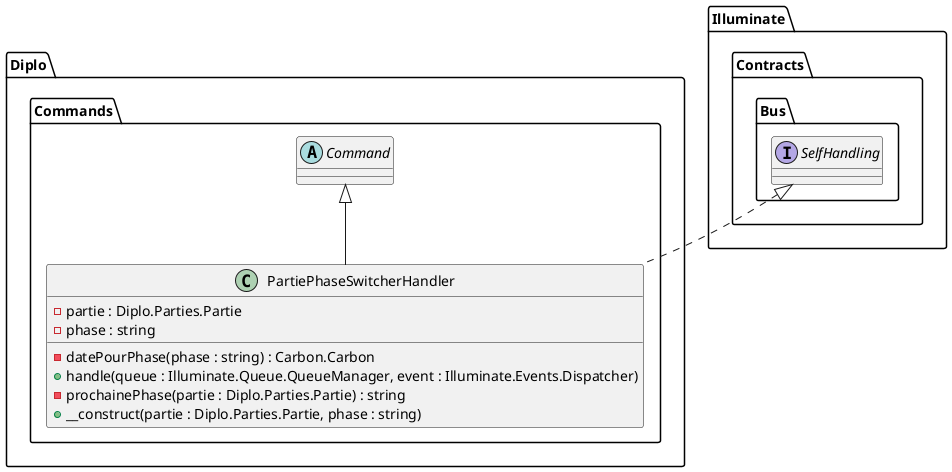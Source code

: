 @startuml
abstract class Diplo.Commands.Command {
}
class Diplo.Commands.PartiePhaseSwitcherHandler {
    -partie : Diplo.Parties.Partie
    -phase : string
    -datePourPhase(phase : string) : Carbon.Carbon
    +handle(queue : Illuminate.Queue.QueueManager, event : Illuminate.Events.Dispatcher)
    -prochainePhase(partie : Diplo.Parties.Partie) : string
    +__construct(partie : Diplo.Parties.Partie, phase : string)
}
class Diplo.Commands.PartiePhaseSwitcherHandler extends Diplo.Commands.Command
class Diplo.Commands.PartiePhaseSwitcherHandler implements Illuminate.Contracts.Bus.SelfHandling
@enduml
